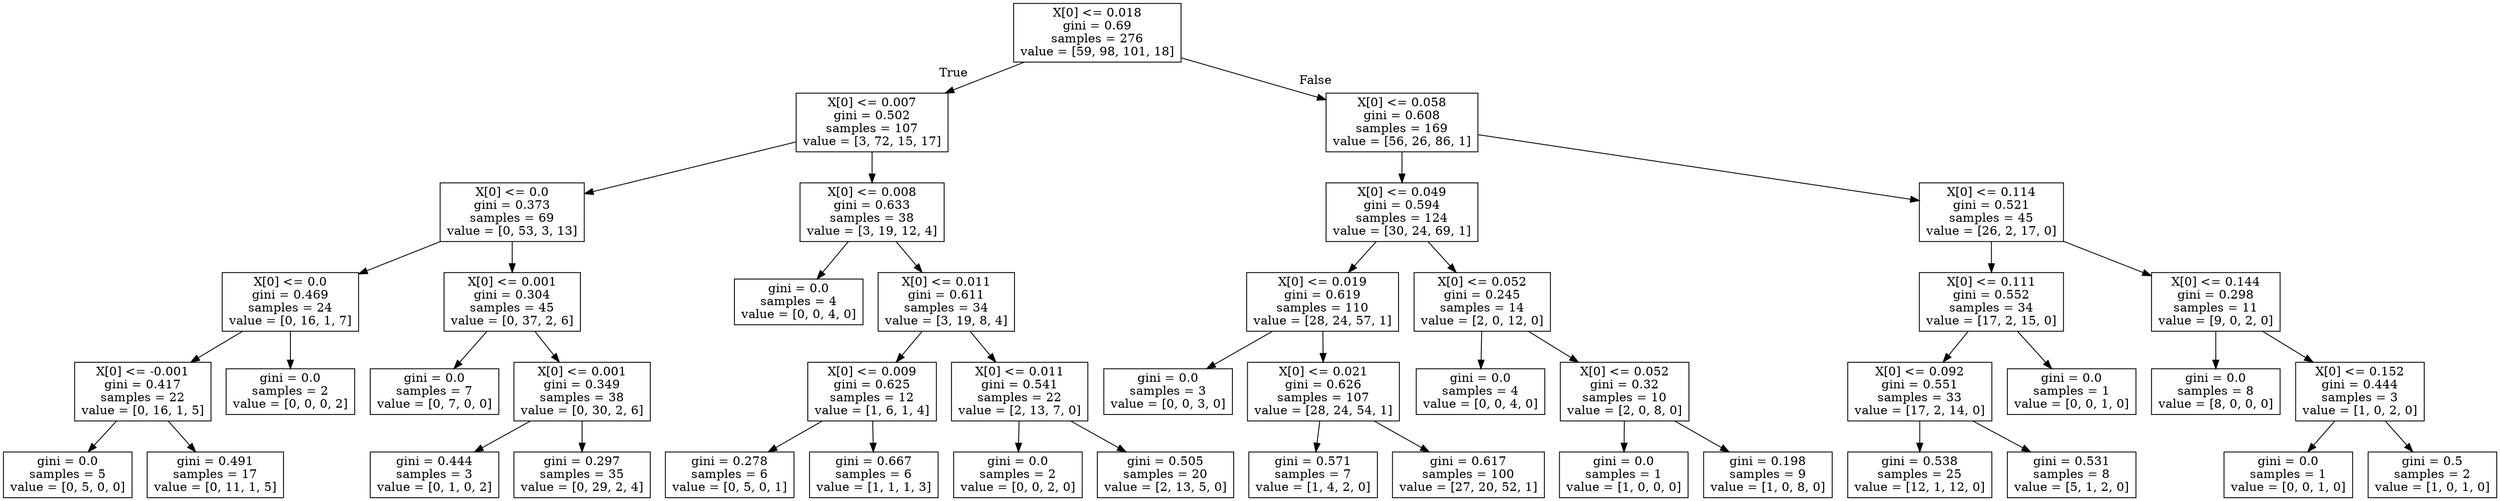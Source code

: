 digraph Tree {
node [shape=box] ;
0 [label="X[0] <= 0.018\ngini = 0.69\nsamples = 276\nvalue = [59, 98, 101, 18]"] ;
1 [label="X[0] <= 0.007\ngini = 0.502\nsamples = 107\nvalue = [3, 72, 15, 17]"] ;
0 -> 1 [labeldistance=2.5, labelangle=45, headlabel="True"] ;
2 [label="X[0] <= 0.0\ngini = 0.373\nsamples = 69\nvalue = [0, 53, 3, 13]"] ;
1 -> 2 ;
3 [label="X[0] <= 0.0\ngini = 0.469\nsamples = 24\nvalue = [0, 16, 1, 7]"] ;
2 -> 3 ;
4 [label="X[0] <= -0.001\ngini = 0.417\nsamples = 22\nvalue = [0, 16, 1, 5]"] ;
3 -> 4 ;
5 [label="gini = 0.0\nsamples = 5\nvalue = [0, 5, 0, 0]"] ;
4 -> 5 ;
6 [label="gini = 0.491\nsamples = 17\nvalue = [0, 11, 1, 5]"] ;
4 -> 6 ;
7 [label="gini = 0.0\nsamples = 2\nvalue = [0, 0, 0, 2]"] ;
3 -> 7 ;
8 [label="X[0] <= 0.001\ngini = 0.304\nsamples = 45\nvalue = [0, 37, 2, 6]"] ;
2 -> 8 ;
9 [label="gini = 0.0\nsamples = 7\nvalue = [0, 7, 0, 0]"] ;
8 -> 9 ;
10 [label="X[0] <= 0.001\ngini = 0.349\nsamples = 38\nvalue = [0, 30, 2, 6]"] ;
8 -> 10 ;
11 [label="gini = 0.444\nsamples = 3\nvalue = [0, 1, 0, 2]"] ;
10 -> 11 ;
12 [label="gini = 0.297\nsamples = 35\nvalue = [0, 29, 2, 4]"] ;
10 -> 12 ;
13 [label="X[0] <= 0.008\ngini = 0.633\nsamples = 38\nvalue = [3, 19, 12, 4]"] ;
1 -> 13 ;
14 [label="gini = 0.0\nsamples = 4\nvalue = [0, 0, 4, 0]"] ;
13 -> 14 ;
15 [label="X[0] <= 0.011\ngini = 0.611\nsamples = 34\nvalue = [3, 19, 8, 4]"] ;
13 -> 15 ;
16 [label="X[0] <= 0.009\ngini = 0.625\nsamples = 12\nvalue = [1, 6, 1, 4]"] ;
15 -> 16 ;
17 [label="gini = 0.278\nsamples = 6\nvalue = [0, 5, 0, 1]"] ;
16 -> 17 ;
18 [label="gini = 0.667\nsamples = 6\nvalue = [1, 1, 1, 3]"] ;
16 -> 18 ;
19 [label="X[0] <= 0.011\ngini = 0.541\nsamples = 22\nvalue = [2, 13, 7, 0]"] ;
15 -> 19 ;
20 [label="gini = 0.0\nsamples = 2\nvalue = [0, 0, 2, 0]"] ;
19 -> 20 ;
21 [label="gini = 0.505\nsamples = 20\nvalue = [2, 13, 5, 0]"] ;
19 -> 21 ;
22 [label="X[0] <= 0.058\ngini = 0.608\nsamples = 169\nvalue = [56, 26, 86, 1]"] ;
0 -> 22 [labeldistance=2.5, labelangle=-45, headlabel="False"] ;
23 [label="X[0] <= 0.049\ngini = 0.594\nsamples = 124\nvalue = [30, 24, 69, 1]"] ;
22 -> 23 ;
24 [label="X[0] <= 0.019\ngini = 0.619\nsamples = 110\nvalue = [28, 24, 57, 1]"] ;
23 -> 24 ;
25 [label="gini = 0.0\nsamples = 3\nvalue = [0, 0, 3, 0]"] ;
24 -> 25 ;
26 [label="X[0] <= 0.021\ngini = 0.626\nsamples = 107\nvalue = [28, 24, 54, 1]"] ;
24 -> 26 ;
27 [label="gini = 0.571\nsamples = 7\nvalue = [1, 4, 2, 0]"] ;
26 -> 27 ;
28 [label="gini = 0.617\nsamples = 100\nvalue = [27, 20, 52, 1]"] ;
26 -> 28 ;
29 [label="X[0] <= 0.052\ngini = 0.245\nsamples = 14\nvalue = [2, 0, 12, 0]"] ;
23 -> 29 ;
30 [label="gini = 0.0\nsamples = 4\nvalue = [0, 0, 4, 0]"] ;
29 -> 30 ;
31 [label="X[0] <= 0.052\ngini = 0.32\nsamples = 10\nvalue = [2, 0, 8, 0]"] ;
29 -> 31 ;
32 [label="gini = 0.0\nsamples = 1\nvalue = [1, 0, 0, 0]"] ;
31 -> 32 ;
33 [label="gini = 0.198\nsamples = 9\nvalue = [1, 0, 8, 0]"] ;
31 -> 33 ;
34 [label="X[0] <= 0.114\ngini = 0.521\nsamples = 45\nvalue = [26, 2, 17, 0]"] ;
22 -> 34 ;
35 [label="X[0] <= 0.111\ngini = 0.552\nsamples = 34\nvalue = [17, 2, 15, 0]"] ;
34 -> 35 ;
36 [label="X[0] <= 0.092\ngini = 0.551\nsamples = 33\nvalue = [17, 2, 14, 0]"] ;
35 -> 36 ;
37 [label="gini = 0.538\nsamples = 25\nvalue = [12, 1, 12, 0]"] ;
36 -> 37 ;
38 [label="gini = 0.531\nsamples = 8\nvalue = [5, 1, 2, 0]"] ;
36 -> 38 ;
39 [label="gini = 0.0\nsamples = 1\nvalue = [0, 0, 1, 0]"] ;
35 -> 39 ;
40 [label="X[0] <= 0.144\ngini = 0.298\nsamples = 11\nvalue = [9, 0, 2, 0]"] ;
34 -> 40 ;
41 [label="gini = 0.0\nsamples = 8\nvalue = [8, 0, 0, 0]"] ;
40 -> 41 ;
42 [label="X[0] <= 0.152\ngini = 0.444\nsamples = 3\nvalue = [1, 0, 2, 0]"] ;
40 -> 42 ;
43 [label="gini = 0.0\nsamples = 1\nvalue = [0, 0, 1, 0]"] ;
42 -> 43 ;
44 [label="gini = 0.5\nsamples = 2\nvalue = [1, 0, 1, 0]"] ;
42 -> 44 ;
}
